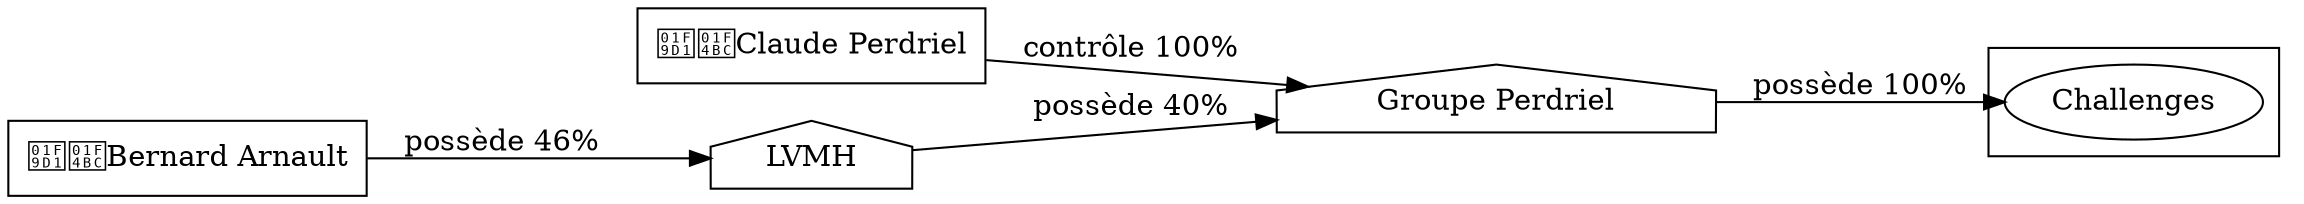 digraph {
  rankdir=LR;
  subgraph roots {
    
      "claude-perdriel-1"[label="🧑‍💼Claude Perdriel" shape=box]
    
      "bernard-arnault-42"[label="🧑‍💼Bernard Arnault" shape=box]
    
  }

  
    "groupe-perdriel-3"[label="Groupe Perdriel" shape=house]
  
    "lvmh-43"[label="LVMH" shape=house]
  

  subgraph clusterLeaves {
    
      "challenges-6"[label="Challenges"]
    
  }

  
    "groupe-perdriel-3" -> "challenges-6" [
      label="possède 100%"
    ]
  
    "claude-perdriel-1" -> "groupe-perdriel-3" [
      label="contrôle 100%"
    ]
  
    "lvmh-43" -> "groupe-perdriel-3" [
      label="possède 40%"
    ]
  
    "bernard-arnault-42" -> "lvmh-43" [
      label="possède 46%"
    ]
  
}
